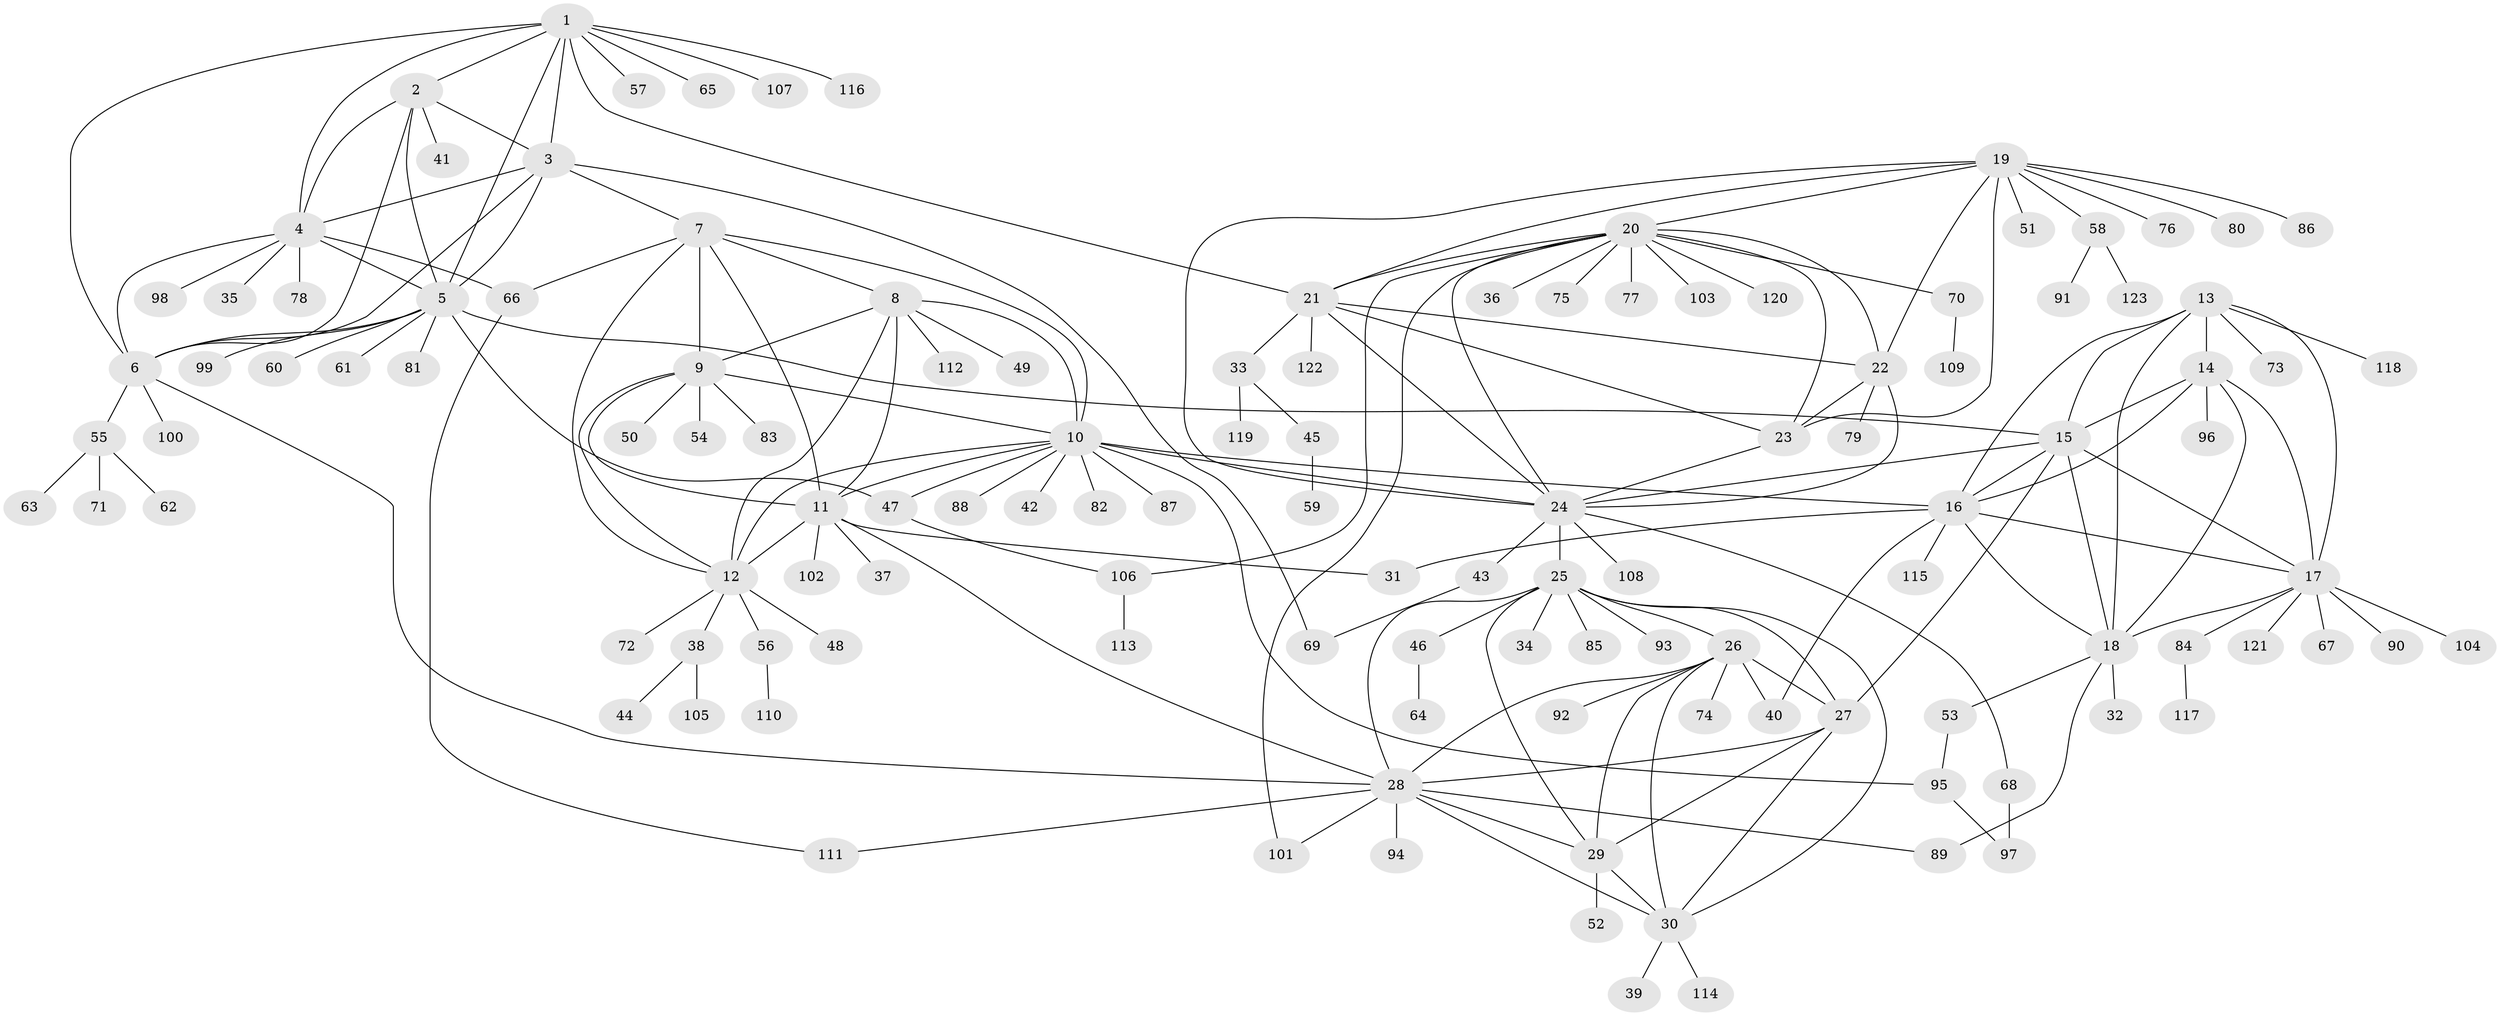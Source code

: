 // coarse degree distribution, {1: 0.5625, 7: 0.0625, 8: 0.046875, 2: 0.078125, 6: 0.09375, 4: 0.015625, 10: 0.046875, 3: 0.03125, 5: 0.046875, 9: 0.015625}
// Generated by graph-tools (version 1.1) at 2025/37/03/04/25 23:37:43]
// undirected, 123 vertices, 189 edges
graph export_dot {
  node [color=gray90,style=filled];
  1;
  2;
  3;
  4;
  5;
  6;
  7;
  8;
  9;
  10;
  11;
  12;
  13;
  14;
  15;
  16;
  17;
  18;
  19;
  20;
  21;
  22;
  23;
  24;
  25;
  26;
  27;
  28;
  29;
  30;
  31;
  32;
  33;
  34;
  35;
  36;
  37;
  38;
  39;
  40;
  41;
  42;
  43;
  44;
  45;
  46;
  47;
  48;
  49;
  50;
  51;
  52;
  53;
  54;
  55;
  56;
  57;
  58;
  59;
  60;
  61;
  62;
  63;
  64;
  65;
  66;
  67;
  68;
  69;
  70;
  71;
  72;
  73;
  74;
  75;
  76;
  77;
  78;
  79;
  80;
  81;
  82;
  83;
  84;
  85;
  86;
  87;
  88;
  89;
  90;
  91;
  92;
  93;
  94;
  95;
  96;
  97;
  98;
  99;
  100;
  101;
  102;
  103;
  104;
  105;
  106;
  107;
  108;
  109;
  110;
  111;
  112;
  113;
  114;
  115;
  116;
  117;
  118;
  119;
  120;
  121;
  122;
  123;
  1 -- 2;
  1 -- 3;
  1 -- 4;
  1 -- 5;
  1 -- 6;
  1 -- 21;
  1 -- 57;
  1 -- 65;
  1 -- 107;
  1 -- 116;
  2 -- 3;
  2 -- 4;
  2 -- 5;
  2 -- 6;
  2 -- 41;
  3 -- 4;
  3 -- 5;
  3 -- 6;
  3 -- 7;
  3 -- 69;
  4 -- 5;
  4 -- 6;
  4 -- 35;
  4 -- 66;
  4 -- 78;
  4 -- 98;
  5 -- 6;
  5 -- 15;
  5 -- 47;
  5 -- 60;
  5 -- 61;
  5 -- 81;
  5 -- 99;
  6 -- 28;
  6 -- 55;
  6 -- 100;
  7 -- 8;
  7 -- 9;
  7 -- 10;
  7 -- 11;
  7 -- 12;
  7 -- 66;
  8 -- 9;
  8 -- 10;
  8 -- 11;
  8 -- 12;
  8 -- 49;
  8 -- 112;
  9 -- 10;
  9 -- 11;
  9 -- 12;
  9 -- 50;
  9 -- 54;
  9 -- 83;
  10 -- 11;
  10 -- 12;
  10 -- 16;
  10 -- 24;
  10 -- 42;
  10 -- 47;
  10 -- 82;
  10 -- 87;
  10 -- 88;
  10 -- 95;
  11 -- 12;
  11 -- 28;
  11 -- 31;
  11 -- 37;
  11 -- 102;
  12 -- 38;
  12 -- 48;
  12 -- 56;
  12 -- 72;
  13 -- 14;
  13 -- 15;
  13 -- 16;
  13 -- 17;
  13 -- 18;
  13 -- 73;
  13 -- 118;
  14 -- 15;
  14 -- 16;
  14 -- 17;
  14 -- 18;
  14 -- 96;
  15 -- 16;
  15 -- 17;
  15 -- 18;
  15 -- 24;
  15 -- 27;
  16 -- 17;
  16 -- 18;
  16 -- 31;
  16 -- 40;
  16 -- 115;
  17 -- 18;
  17 -- 67;
  17 -- 84;
  17 -- 90;
  17 -- 104;
  17 -- 121;
  18 -- 32;
  18 -- 53;
  18 -- 89;
  19 -- 20;
  19 -- 21;
  19 -- 22;
  19 -- 23;
  19 -- 24;
  19 -- 51;
  19 -- 58;
  19 -- 76;
  19 -- 80;
  19 -- 86;
  20 -- 21;
  20 -- 22;
  20 -- 23;
  20 -- 24;
  20 -- 36;
  20 -- 70;
  20 -- 75;
  20 -- 77;
  20 -- 101;
  20 -- 103;
  20 -- 106;
  20 -- 120;
  21 -- 22;
  21 -- 23;
  21 -- 24;
  21 -- 33;
  21 -- 122;
  22 -- 23;
  22 -- 24;
  22 -- 79;
  23 -- 24;
  24 -- 25;
  24 -- 43;
  24 -- 68;
  24 -- 108;
  25 -- 26;
  25 -- 27;
  25 -- 28;
  25 -- 29;
  25 -- 30;
  25 -- 34;
  25 -- 46;
  25 -- 85;
  25 -- 93;
  26 -- 27;
  26 -- 28;
  26 -- 29;
  26 -- 30;
  26 -- 40;
  26 -- 74;
  26 -- 92;
  27 -- 28;
  27 -- 29;
  27 -- 30;
  28 -- 29;
  28 -- 30;
  28 -- 89;
  28 -- 94;
  28 -- 101;
  28 -- 111;
  29 -- 30;
  29 -- 52;
  30 -- 39;
  30 -- 114;
  33 -- 45;
  33 -- 119;
  38 -- 44;
  38 -- 105;
  43 -- 69;
  45 -- 59;
  46 -- 64;
  47 -- 106;
  53 -- 95;
  55 -- 62;
  55 -- 63;
  55 -- 71;
  56 -- 110;
  58 -- 91;
  58 -- 123;
  66 -- 111;
  68 -- 97;
  70 -- 109;
  84 -- 117;
  95 -- 97;
  106 -- 113;
}

